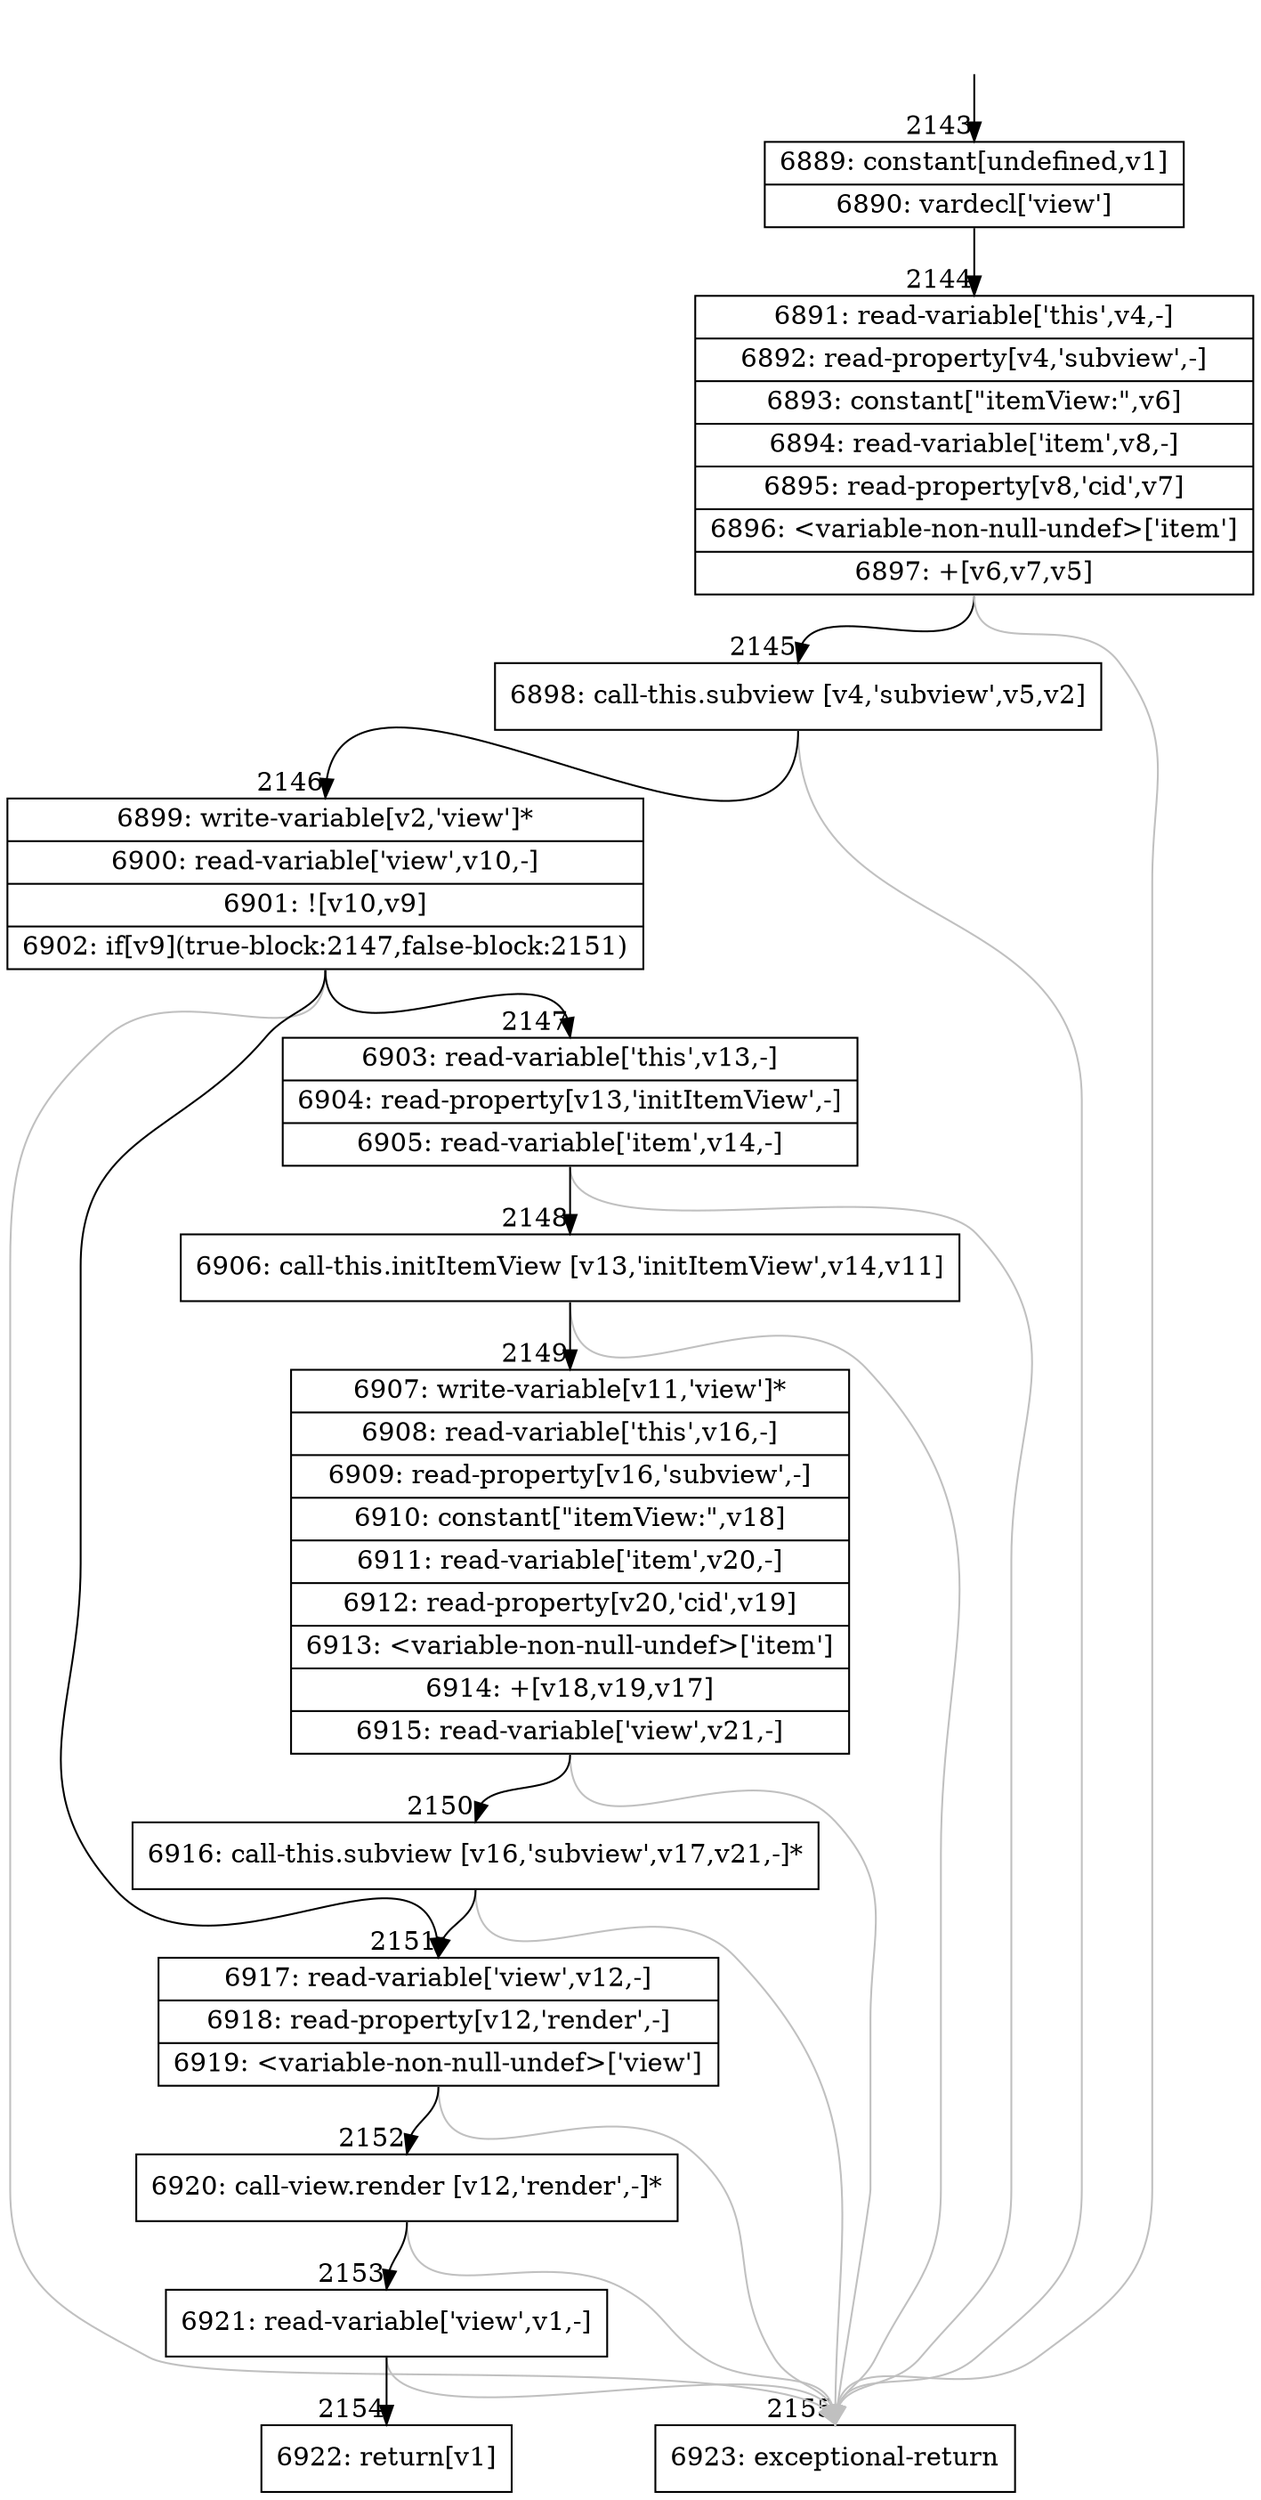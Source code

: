 digraph {
rankdir="TD"
BB_entry176[shape=none,label=""];
BB_entry176 -> BB2143 [tailport=s, headport=n, headlabel="    2143"]
BB2143 [shape=record label="{6889: constant[undefined,v1]|6890: vardecl['view']}" ] 
BB2143 -> BB2144 [tailport=s, headport=n, headlabel="      2144"]
BB2144 [shape=record label="{6891: read-variable['this',v4,-]|6892: read-property[v4,'subview',-]|6893: constant[\"itemView:\",v6]|6894: read-variable['item',v8,-]|6895: read-property[v8,'cid',v7]|6896: \<variable-non-null-undef\>['item']|6897: +[v6,v7,v5]}" ] 
BB2144 -> BB2145 [tailport=s, headport=n, headlabel="      2145"]
BB2144 -> BB2155 [tailport=s, headport=n, color=gray, headlabel="      2155"]
BB2145 [shape=record label="{6898: call-this.subview [v4,'subview',v5,v2]}" ] 
BB2145 -> BB2146 [tailport=s, headport=n, headlabel="      2146"]
BB2145 -> BB2155 [tailport=s, headport=n, color=gray]
BB2146 [shape=record label="{6899: write-variable[v2,'view']*|6900: read-variable['view',v10,-]|6901: ![v10,v9]|6902: if[v9](true-block:2147,false-block:2151)}" ] 
BB2146 -> BB2147 [tailport=s, headport=n, headlabel="      2147"]
BB2146 -> BB2151 [tailport=s, headport=n, headlabel="      2151"]
BB2146 -> BB2155 [tailport=s, headport=n, color=gray]
BB2147 [shape=record label="{6903: read-variable['this',v13,-]|6904: read-property[v13,'initItemView',-]|6905: read-variable['item',v14,-]}" ] 
BB2147 -> BB2148 [tailport=s, headport=n, headlabel="      2148"]
BB2147 -> BB2155 [tailport=s, headport=n, color=gray]
BB2148 [shape=record label="{6906: call-this.initItemView [v13,'initItemView',v14,v11]}" ] 
BB2148 -> BB2149 [tailport=s, headport=n, headlabel="      2149"]
BB2148 -> BB2155 [tailport=s, headport=n, color=gray]
BB2149 [shape=record label="{6907: write-variable[v11,'view']*|6908: read-variable['this',v16,-]|6909: read-property[v16,'subview',-]|6910: constant[\"itemView:\",v18]|6911: read-variable['item',v20,-]|6912: read-property[v20,'cid',v19]|6913: \<variable-non-null-undef\>['item']|6914: +[v18,v19,v17]|6915: read-variable['view',v21,-]}" ] 
BB2149 -> BB2150 [tailport=s, headport=n, headlabel="      2150"]
BB2149 -> BB2155 [tailport=s, headport=n, color=gray]
BB2150 [shape=record label="{6916: call-this.subview [v16,'subview',v17,v21,-]*}" ] 
BB2150 -> BB2151 [tailport=s, headport=n]
BB2150 -> BB2155 [tailport=s, headport=n, color=gray]
BB2151 [shape=record label="{6917: read-variable['view',v12,-]|6918: read-property[v12,'render',-]|6919: \<variable-non-null-undef\>['view']}" ] 
BB2151 -> BB2152 [tailport=s, headport=n, headlabel="      2152"]
BB2151 -> BB2155 [tailport=s, headport=n, color=gray]
BB2152 [shape=record label="{6920: call-view.render [v12,'render',-]*}" ] 
BB2152 -> BB2153 [tailport=s, headport=n, headlabel="      2153"]
BB2152 -> BB2155 [tailport=s, headport=n, color=gray]
BB2153 [shape=record label="{6921: read-variable['view',v1,-]}" ] 
BB2153 -> BB2154 [tailport=s, headport=n, headlabel="      2154"]
BB2153 -> BB2155 [tailport=s, headport=n, color=gray]
BB2154 [shape=record label="{6922: return[v1]}" ] 
BB2155 [shape=record label="{6923: exceptional-return}" ] 
//#$~ 1907
}
